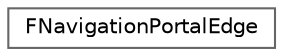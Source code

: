 digraph "Graphical Class Hierarchy"
{
 // INTERACTIVE_SVG=YES
 // LATEX_PDF_SIZE
  bgcolor="transparent";
  edge [fontname=Helvetica,fontsize=10,labelfontname=Helvetica,labelfontsize=10];
  node [fontname=Helvetica,fontsize=10,shape=box,height=0.2,width=0.4];
  rankdir="LR";
  Node0 [id="Node000000",label="FNavigationPortalEdge",height=0.2,width=0.4,color="grey40", fillcolor="white", style="filled",URL="$db/dca/structFNavigationPortalEdge.html",tooltip=" "];
}
